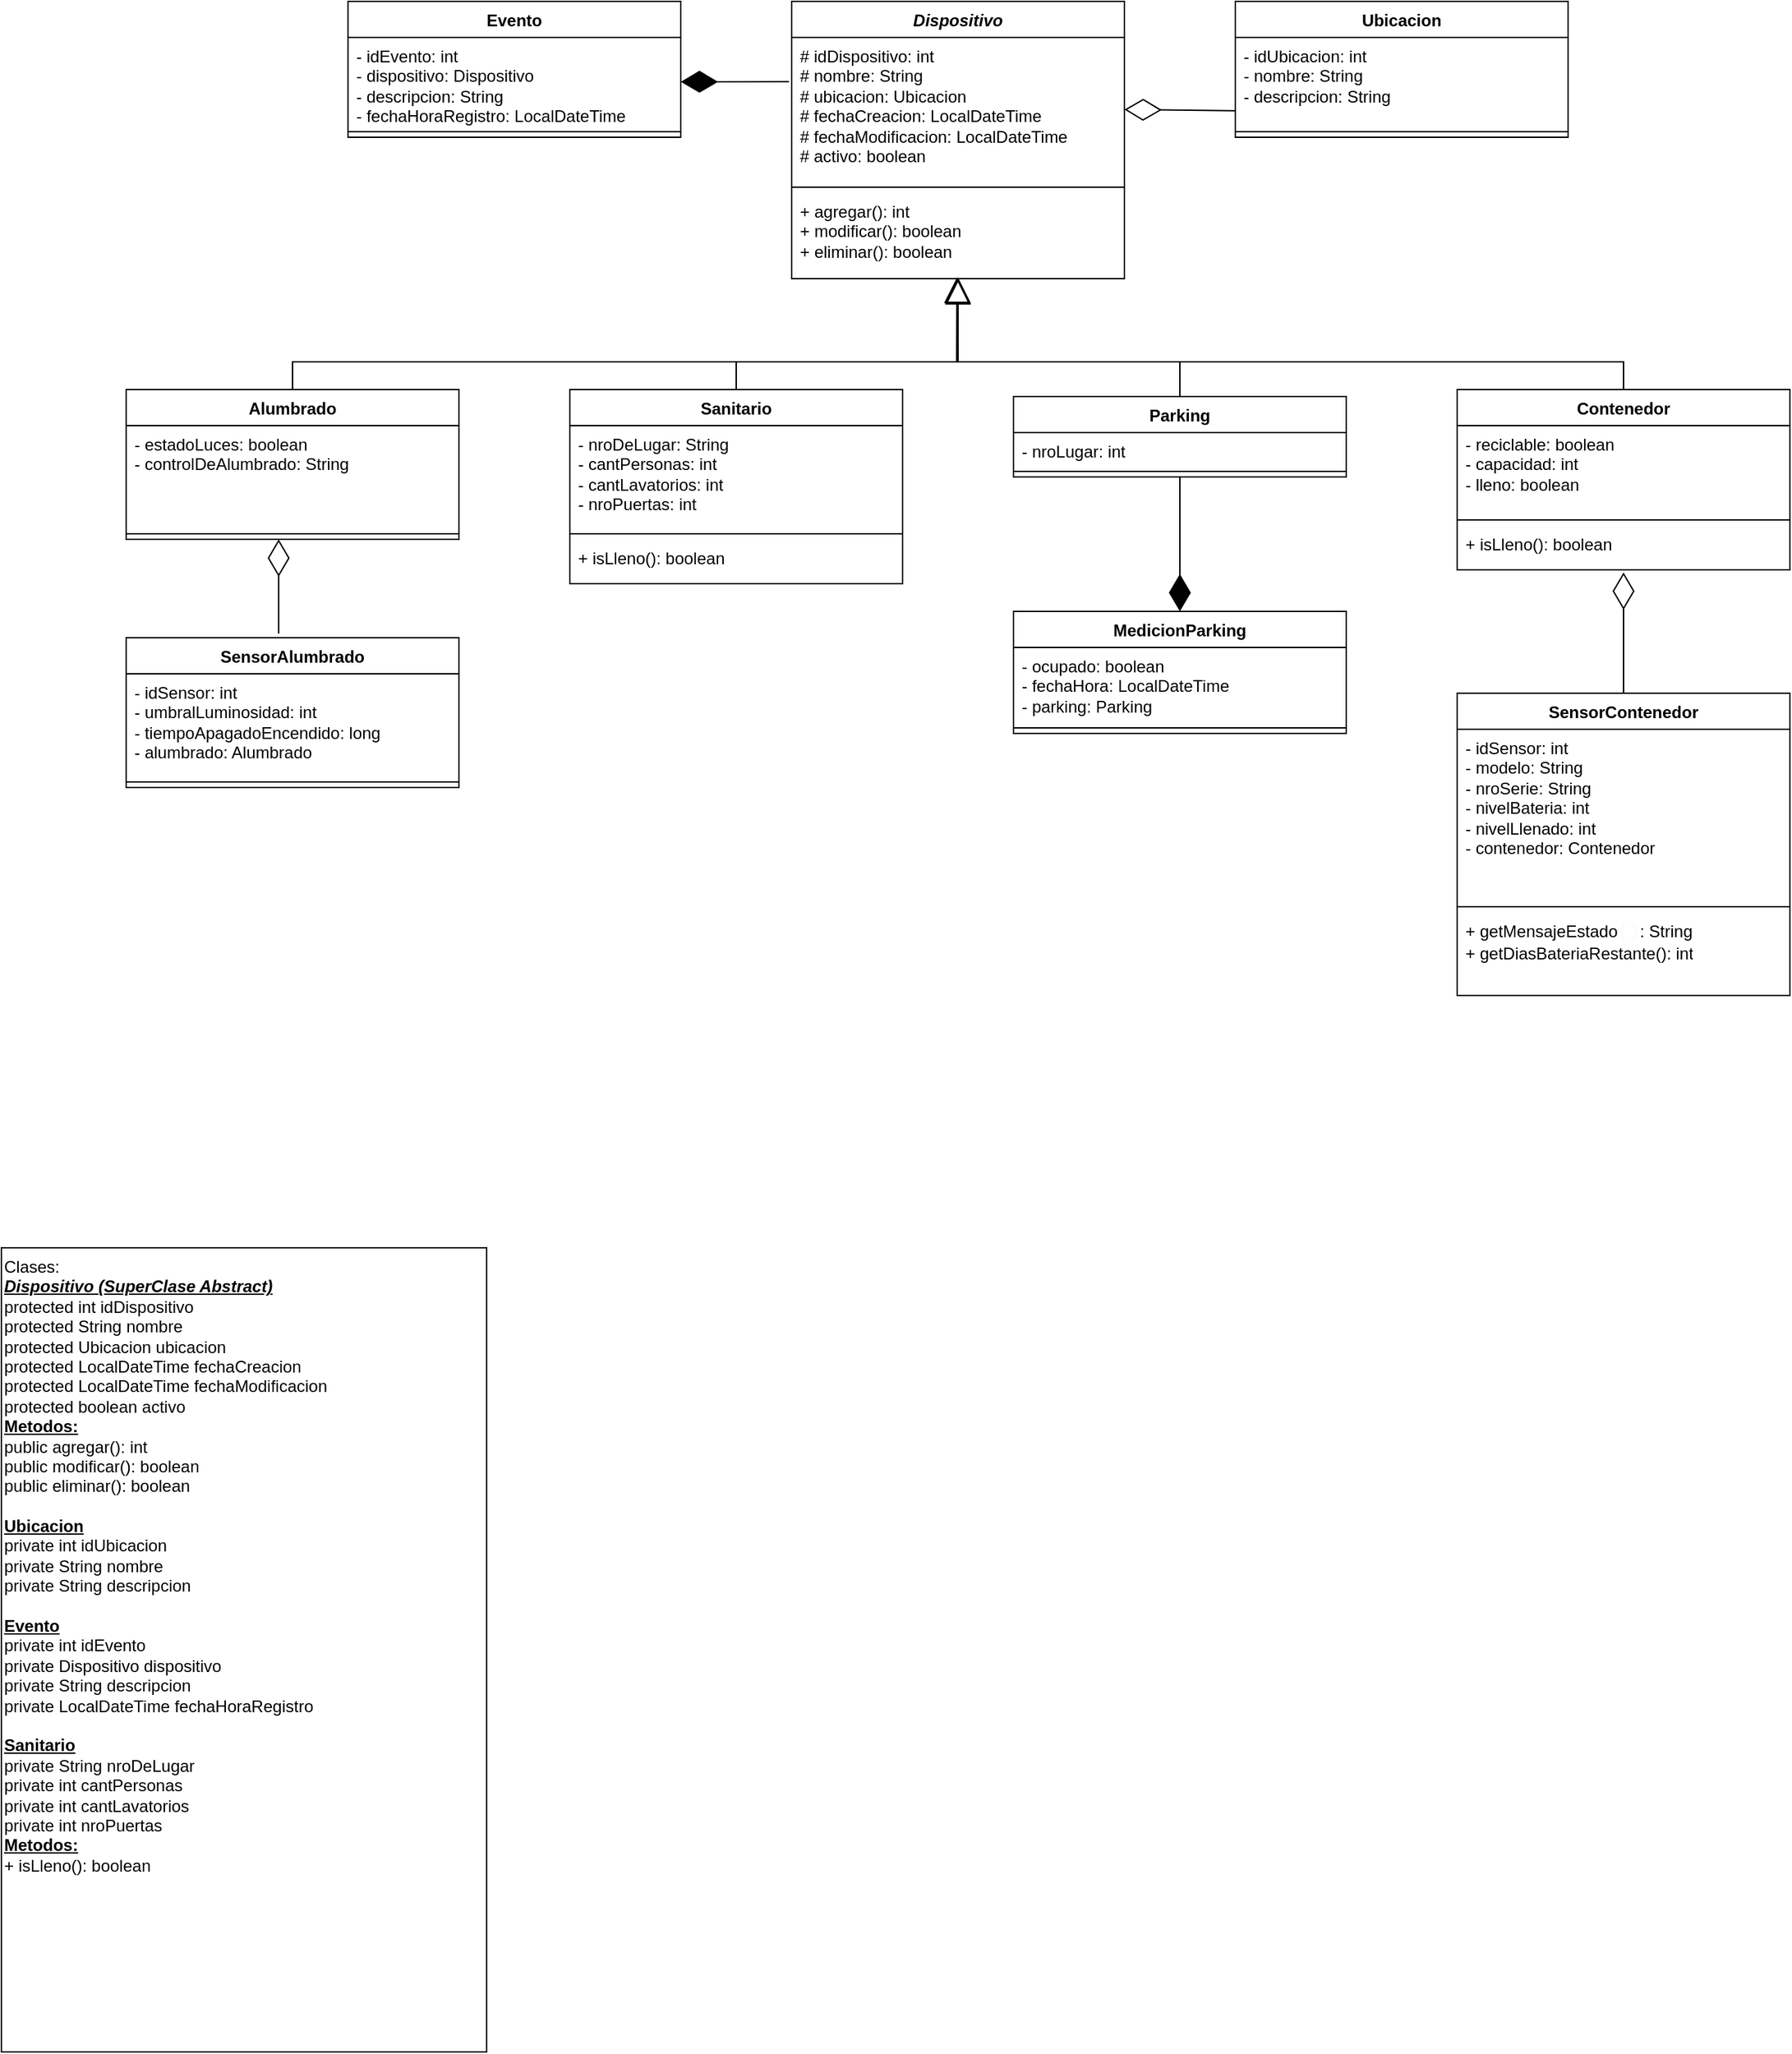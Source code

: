 <mxfile version="21.3.7" type="device">
  <diagram name="Page-1" id="c4acf3e9-155e-7222-9cf6-157b1a14988f">
    <mxGraphModel dx="1325" dy="1265" grid="1" gridSize="10" guides="1" tooltips="1" connect="1" arrows="1" fold="1" page="1" pageScale="1" pageWidth="1700" pageHeight="1100" background="none" math="0" shadow="0">
      <root>
        <mxCell id="0" />
        <mxCell id="1" parent="0" />
        <mxCell id="F8O841RziVCeOHIme4oO-1" value="Ubicacion" style="swimlane;fontStyle=1;align=center;verticalAlign=top;childLayout=stackLayout;horizontal=1;startSize=26;horizontalStack=0;resizeParent=1;resizeParentMax=0;resizeLast=0;collapsible=1;marginBottom=0;whiteSpace=wrap;html=1;" parent="1" vertex="1">
          <mxGeometry x="1050" y="251" width="240" height="98" as="geometry">
            <mxRectangle x="480" y="400" width="80" height="30" as="alternateBounds" />
          </mxGeometry>
        </mxCell>
        <mxCell id="F8O841RziVCeOHIme4oO-2" value="- idUbicacion: int&lt;br&gt;- nombre: String&lt;br&gt;- descripcion: String" style="text;strokeColor=none;fillColor=none;align=left;verticalAlign=top;spacingLeft=4;spacingRight=4;overflow=hidden;rotatable=0;points=[[0,0.5],[1,0.5]];portConstraint=eastwest;whiteSpace=wrap;html=1;" parent="F8O841RziVCeOHIme4oO-1" vertex="1">
          <mxGeometry y="26" width="240" height="64" as="geometry" />
        </mxCell>
        <mxCell id="F8O841RziVCeOHIme4oO-3" value="" style="line;strokeWidth=1;fillColor=none;align=left;verticalAlign=middle;spacingTop=-1;spacingLeft=3;spacingRight=3;rotatable=0;labelPosition=right;points=[];portConstraint=eastwest;strokeColor=inherit;" parent="F8O841RziVCeOHIme4oO-1" vertex="1">
          <mxGeometry y="90" width="240" height="8" as="geometry" />
        </mxCell>
        <mxCell id="F8O841RziVCeOHIme4oO-5" value="&lt;i&gt;Dispositivo&lt;/i&gt;" style="swimlane;fontStyle=1;align=center;verticalAlign=top;childLayout=stackLayout;horizontal=1;startSize=26;horizontalStack=0;resizeParent=1;resizeParentMax=0;resizeLast=0;collapsible=1;marginBottom=0;whiteSpace=wrap;html=1;" parent="1" vertex="1">
          <mxGeometry x="730" y="251" width="240" height="200" as="geometry">
            <mxRectangle x="480" y="400" width="80" height="30" as="alternateBounds" />
          </mxGeometry>
        </mxCell>
        <mxCell id="F8O841RziVCeOHIme4oO-6" value="# idDispositivo: int&lt;br&gt;# nombre: String&lt;br&gt;# ubicacion: Ubicacion&lt;br&gt;# fechaCreacion: LocalDateTime&lt;br&gt;# fechaModificacion: LocalDateTime&lt;br&gt;# activo: boolean" style="text;strokeColor=none;fillColor=none;align=left;verticalAlign=top;spacingLeft=4;spacingRight=4;overflow=hidden;rotatable=0;points=[[0,0.5],[1,0.5]];portConstraint=eastwest;whiteSpace=wrap;html=1;" parent="F8O841RziVCeOHIme4oO-5" vertex="1">
          <mxGeometry y="26" width="240" height="104" as="geometry" />
        </mxCell>
        <mxCell id="F8O841RziVCeOHIme4oO-7" value="" style="line;strokeWidth=1;fillColor=none;align=left;verticalAlign=middle;spacingTop=-1;spacingLeft=3;spacingRight=3;rotatable=0;labelPosition=right;points=[];portConstraint=eastwest;strokeColor=inherit;" parent="F8O841RziVCeOHIme4oO-5" vertex="1">
          <mxGeometry y="130" width="240" height="8" as="geometry" />
        </mxCell>
        <mxCell id="F8O841RziVCeOHIme4oO-8" value="+ agregar(): int&lt;br&gt;+ modificar(): boolean&lt;br&gt;+ eliminar(): boolean" style="text;strokeColor=none;fillColor=none;align=left;verticalAlign=top;spacingLeft=4;spacingRight=4;overflow=hidden;rotatable=0;points=[[0,0.5],[1,0.5]];portConstraint=eastwest;whiteSpace=wrap;html=1;" parent="F8O841RziVCeOHIme4oO-5" vertex="1">
          <mxGeometry y="138" width="240" height="62" as="geometry" />
        </mxCell>
        <mxCell id="Y4ut_rwbPkT-3MlVgnc4-1" value="Contenedor" style="swimlane;fontStyle=1;align=center;verticalAlign=top;childLayout=stackLayout;horizontal=1;startSize=26;horizontalStack=0;resizeParent=1;resizeParentMax=0;resizeLast=0;collapsible=1;marginBottom=0;whiteSpace=wrap;html=1;" parent="1" vertex="1">
          <mxGeometry x="1210" y="531" width="240" height="130" as="geometry">
            <mxRectangle x="480" y="400" width="80" height="30" as="alternateBounds" />
          </mxGeometry>
        </mxCell>
        <mxCell id="Y4ut_rwbPkT-3MlVgnc4-2" value="- reciclable: boolean&lt;br&gt;- capacidad: int&lt;br&gt;- lleno: boolean" style="text;strokeColor=none;fillColor=none;align=left;verticalAlign=top;spacingLeft=4;spacingRight=4;overflow=hidden;rotatable=0;points=[[0,0.5],[1,0.5]];portConstraint=eastwest;whiteSpace=wrap;html=1;" parent="Y4ut_rwbPkT-3MlVgnc4-1" vertex="1">
          <mxGeometry y="26" width="240" height="64" as="geometry" />
        </mxCell>
        <mxCell id="Y4ut_rwbPkT-3MlVgnc4-3" value="" style="line;strokeWidth=1;fillColor=none;align=left;verticalAlign=middle;spacingTop=-1;spacingLeft=3;spacingRight=3;rotatable=0;labelPosition=right;points=[];portConstraint=eastwest;strokeColor=inherit;" parent="Y4ut_rwbPkT-3MlVgnc4-1" vertex="1">
          <mxGeometry y="90" width="240" height="8" as="geometry" />
        </mxCell>
        <mxCell id="Y4ut_rwbPkT-3MlVgnc4-4" value="+ isLleno(): boolean" style="text;strokeColor=none;fillColor=none;align=left;verticalAlign=top;spacingLeft=4;spacingRight=4;overflow=hidden;rotatable=0;points=[[0,0.5],[1,0.5]];portConstraint=eastwest;whiteSpace=wrap;html=1;" parent="Y4ut_rwbPkT-3MlVgnc4-1" vertex="1">
          <mxGeometry y="98" width="240" height="32" as="geometry" />
        </mxCell>
        <mxCell id="Y4ut_rwbPkT-3MlVgnc4-6" value="" style="endArrow=block;endSize=16;endFill=0;html=1;rounded=0;exitX=0.5;exitY=0;exitDx=0;exitDy=0;entryX=0.5;entryY=1;entryDx=0;entryDy=0;entryPerimeter=0;" parent="1" source="Y4ut_rwbPkT-3MlVgnc4-1" target="F8O841RziVCeOHIme4oO-8" edge="1">
          <mxGeometry width="160" relative="1" as="geometry">
            <mxPoint x="1320" y="561" as="sourcePoint" />
            <mxPoint x="1040" y="431" as="targetPoint" />
            <Array as="points">
              <mxPoint x="1330" y="511" />
              <mxPoint x="1010" y="511" />
              <mxPoint x="850" y="511" />
            </Array>
          </mxGeometry>
        </mxCell>
        <mxCell id="Y4ut_rwbPkT-3MlVgnc4-9" value="" style="endArrow=diamondThin;endFill=0;endSize=24;html=1;rounded=0;entryX=1;entryY=0.5;entryDx=0;entryDy=0;exitX=0;exitY=0.826;exitDx=0;exitDy=0;exitPerimeter=0;" parent="1" source="F8O841RziVCeOHIme4oO-2" target="F8O841RziVCeOHIme4oO-6" edge="1">
          <mxGeometry width="160" relative="1" as="geometry">
            <mxPoint x="1020" y="381" as="sourcePoint" />
            <mxPoint x="1220" y="511" as="targetPoint" />
          </mxGeometry>
        </mxCell>
        <mxCell id="Y4ut_rwbPkT-3MlVgnc4-15" value="" style="endArrow=diamondThin;endFill=0;endSize=24;html=1;rounded=0;entryX=0.5;entryY=1.059;entryDx=0;entryDy=0;exitX=0.5;exitY=0;exitDx=0;exitDy=0;entryPerimeter=0;" parent="1" source="7oX_4aE9UCcUha9CCI6f-1" target="Y4ut_rwbPkT-3MlVgnc4-4" edge="1">
          <mxGeometry width="160" relative="1" as="geometry">
            <mxPoint x="1330" y="731" as="sourcePoint" />
            <mxPoint x="1440" y="619" as="targetPoint" />
          </mxGeometry>
        </mxCell>
        <mxCell id="CIZcdTz_rNA8p1j0GoCH-2" value="Evento" style="swimlane;fontStyle=1;align=center;verticalAlign=top;childLayout=stackLayout;horizontal=1;startSize=26;horizontalStack=0;resizeParent=1;resizeParentMax=0;resizeLast=0;collapsible=1;marginBottom=0;whiteSpace=wrap;html=1;" parent="1" vertex="1">
          <mxGeometry x="410" y="251" width="240" height="98" as="geometry">
            <mxRectangle x="480" y="400" width="80" height="30" as="alternateBounds" />
          </mxGeometry>
        </mxCell>
        <mxCell id="CIZcdTz_rNA8p1j0GoCH-3" value="- idEvento: int&lt;br&gt;- dispositivo: Dispositivo&lt;br&gt;- descripcion: String&lt;br&gt;- fechaHoraRegistro: LocalDateTime" style="text;strokeColor=none;fillColor=none;align=left;verticalAlign=top;spacingLeft=4;spacingRight=4;overflow=hidden;rotatable=0;points=[[0,0.5],[1,0.5]];portConstraint=eastwest;whiteSpace=wrap;html=1;" parent="CIZcdTz_rNA8p1j0GoCH-2" vertex="1">
          <mxGeometry y="26" width="240" height="64" as="geometry" />
        </mxCell>
        <mxCell id="CIZcdTz_rNA8p1j0GoCH-4" value="" style="line;strokeWidth=1;fillColor=none;align=left;verticalAlign=middle;spacingTop=-1;spacingLeft=3;spacingRight=3;rotatable=0;labelPosition=right;points=[];portConstraint=eastwest;strokeColor=inherit;" parent="CIZcdTz_rNA8p1j0GoCH-2" vertex="1">
          <mxGeometry y="90" width="240" height="8" as="geometry" />
        </mxCell>
        <mxCell id="CIZcdTz_rNA8p1j0GoCH-7" value="" style="endArrow=diamondThin;endFill=1;endSize=24;html=1;rounded=0;entryX=1;entryY=0.5;entryDx=0;entryDy=0;exitX=-0.008;exitY=0.306;exitDx=0;exitDy=0;exitPerimeter=0;" parent="1" source="F8O841RziVCeOHIme4oO-6" target="CIZcdTz_rNA8p1j0GoCH-3" edge="1">
          <mxGeometry width="160" relative="1" as="geometry">
            <mxPoint x="570" y="541" as="sourcePoint" />
            <mxPoint x="730" y="541" as="targetPoint" />
          </mxGeometry>
        </mxCell>
        <mxCell id="CIZcdTz_rNA8p1j0GoCH-8" value="Sanitario" style="swimlane;fontStyle=1;align=center;verticalAlign=top;childLayout=stackLayout;horizontal=1;startSize=26;horizontalStack=0;resizeParent=1;resizeParentMax=0;resizeLast=0;collapsible=1;marginBottom=0;whiteSpace=wrap;html=1;" parent="1" vertex="1">
          <mxGeometry x="570" y="531" width="240" height="140" as="geometry">
            <mxRectangle x="480" y="400" width="80" height="30" as="alternateBounds" />
          </mxGeometry>
        </mxCell>
        <mxCell id="CIZcdTz_rNA8p1j0GoCH-9" value="- nroDeLugar: String&lt;br&gt;- cantPersonas: int&lt;br&gt;- cantLavatorios: int&lt;br&gt;- nroPuertas: int" style="text;strokeColor=none;fillColor=none;align=left;verticalAlign=top;spacingLeft=4;spacingRight=4;overflow=hidden;rotatable=0;points=[[0,0.5],[1,0.5]];portConstraint=eastwest;whiteSpace=wrap;html=1;" parent="CIZcdTz_rNA8p1j0GoCH-8" vertex="1">
          <mxGeometry y="26" width="240" height="74" as="geometry" />
        </mxCell>
        <mxCell id="CIZcdTz_rNA8p1j0GoCH-10" value="" style="line;strokeWidth=1;fillColor=none;align=left;verticalAlign=middle;spacingTop=-1;spacingLeft=3;spacingRight=3;rotatable=0;labelPosition=right;points=[];portConstraint=eastwest;strokeColor=inherit;" parent="CIZcdTz_rNA8p1j0GoCH-8" vertex="1">
          <mxGeometry y="100" width="240" height="8" as="geometry" />
        </mxCell>
        <mxCell id="CIZcdTz_rNA8p1j0GoCH-11" value="+ isLleno(): boolean" style="text;strokeColor=none;fillColor=none;align=left;verticalAlign=top;spacingLeft=4;spacingRight=4;overflow=hidden;rotatable=0;points=[[0,0.5],[1,0.5]];portConstraint=eastwest;whiteSpace=wrap;html=1;" parent="CIZcdTz_rNA8p1j0GoCH-8" vertex="1">
          <mxGeometry y="108" width="240" height="32" as="geometry" />
        </mxCell>
        <mxCell id="CIZcdTz_rNA8p1j0GoCH-12" value="" style="endArrow=block;endSize=16;endFill=0;html=1;rounded=0;exitX=0.5;exitY=0;exitDx=0;exitDy=0;entryX=0.497;entryY=0.984;entryDx=0;entryDy=0;entryPerimeter=0;" parent="1" source="CIZcdTz_rNA8p1j0GoCH-8" target="F8O841RziVCeOHIme4oO-8" edge="1">
          <mxGeometry x="-0.0" width="160" relative="1" as="geometry">
            <mxPoint x="1340" y="541" as="sourcePoint" />
            <mxPoint x="1020" y="471" as="targetPoint" />
            <Array as="points">
              <mxPoint x="690" y="511" />
              <mxPoint x="849" y="511" />
            </Array>
            <mxPoint as="offset" />
          </mxGeometry>
        </mxCell>
        <mxCell id="CIZcdTz_rNA8p1j0GoCH-17" value="" style="endArrow=block;endSize=16;endFill=0;html=1;rounded=0;exitX=0.5;exitY=0;exitDx=0;exitDy=0;" parent="1" edge="1">
          <mxGeometry x="-0.549" width="160" relative="1" as="geometry">
            <mxPoint x="370" y="531" as="sourcePoint" />
            <mxPoint x="850" y="451" as="targetPoint" />
            <Array as="points">
              <mxPoint x="370" y="511" />
              <mxPoint x="850" y="511" />
            </Array>
            <mxPoint as="offset" />
          </mxGeometry>
        </mxCell>
        <mxCell id="CIZcdTz_rNA8p1j0GoCH-18" value="SensorAlumbrado" style="swimlane;fontStyle=1;align=center;verticalAlign=top;childLayout=stackLayout;horizontal=1;startSize=26;horizontalStack=0;resizeParent=1;resizeParentMax=0;resizeLast=0;collapsible=1;marginBottom=0;whiteSpace=wrap;html=1;" parent="1" vertex="1">
          <mxGeometry x="250" y="710" width="240" height="108" as="geometry">
            <mxRectangle x="480" y="400" width="80" height="30" as="alternateBounds" />
          </mxGeometry>
        </mxCell>
        <mxCell id="CIZcdTz_rNA8p1j0GoCH-19" value="- idSensor: int&lt;br&gt;- umbralLuminosidad: int&lt;br&gt;- tiempoApagadoEncendido: long&lt;br&gt;- alumbrado: Alumbrado" style="text;strokeColor=none;fillColor=none;align=left;verticalAlign=top;spacingLeft=4;spacingRight=4;overflow=hidden;rotatable=0;points=[[0,0.5],[1,0.5]];portConstraint=eastwest;whiteSpace=wrap;html=1;" parent="CIZcdTz_rNA8p1j0GoCH-18" vertex="1">
          <mxGeometry y="26" width="240" height="74" as="geometry" />
        </mxCell>
        <mxCell id="CIZcdTz_rNA8p1j0GoCH-20" value="" style="line;strokeWidth=1;fillColor=none;align=left;verticalAlign=middle;spacingTop=-1;spacingLeft=3;spacingRight=3;rotatable=0;labelPosition=right;points=[];portConstraint=eastwest;strokeColor=inherit;" parent="CIZcdTz_rNA8p1j0GoCH-18" vertex="1">
          <mxGeometry y="100" width="240" height="8" as="geometry" />
        </mxCell>
        <mxCell id="CIZcdTz_rNA8p1j0GoCH-21" value="Parking" style="swimlane;fontStyle=1;align=center;verticalAlign=top;childLayout=stackLayout;horizontal=1;startSize=26;horizontalStack=0;resizeParent=1;resizeParentMax=0;resizeLast=0;collapsible=1;marginBottom=0;whiteSpace=wrap;html=1;" parent="1" vertex="1">
          <mxGeometry x="890" y="536" width="240" height="58" as="geometry">
            <mxRectangle x="480" y="400" width="80" height="30" as="alternateBounds" />
          </mxGeometry>
        </mxCell>
        <mxCell id="CIZcdTz_rNA8p1j0GoCH-22" value="- nroLugar: int" style="text;strokeColor=none;fillColor=none;align=left;verticalAlign=top;spacingLeft=4;spacingRight=4;overflow=hidden;rotatable=0;points=[[0,0.5],[1,0.5]];portConstraint=eastwest;whiteSpace=wrap;html=1;" parent="CIZcdTz_rNA8p1j0GoCH-21" vertex="1">
          <mxGeometry y="26" width="240" height="24" as="geometry" />
        </mxCell>
        <mxCell id="CIZcdTz_rNA8p1j0GoCH-23" value="" style="line;strokeWidth=1;fillColor=none;align=left;verticalAlign=middle;spacingTop=-1;spacingLeft=3;spacingRight=3;rotatable=0;labelPosition=right;points=[];portConstraint=eastwest;strokeColor=inherit;" parent="CIZcdTz_rNA8p1j0GoCH-21" vertex="1">
          <mxGeometry y="50" width="240" height="8" as="geometry" />
        </mxCell>
        <mxCell id="CIZcdTz_rNA8p1j0GoCH-25" value="" style="endArrow=block;endSize=16;endFill=0;html=1;rounded=0;exitX=0.5;exitY=0;exitDx=0;exitDy=0;entryX=0.5;entryY=0.985;entryDx=0;entryDy=0;entryPerimeter=0;" parent="1" source="CIZcdTz_rNA8p1j0GoCH-21" target="F8O841RziVCeOHIme4oO-8" edge="1">
          <mxGeometry x="-0.418" width="160" relative="1" as="geometry">
            <mxPoint x="380" y="541" as="sourcePoint" />
            <mxPoint x="1020" y="461" as="targetPoint" />
            <Array as="points">
              <mxPoint x="1010" y="511" />
              <mxPoint x="850" y="511" />
            </Array>
            <mxPoint as="offset" />
          </mxGeometry>
        </mxCell>
        <mxCell id="CIZcdTz_rNA8p1j0GoCH-26" value="MedicionParking" style="swimlane;fontStyle=1;align=center;verticalAlign=top;childLayout=stackLayout;horizontal=1;startSize=26;horizontalStack=0;resizeParent=1;resizeParentMax=0;resizeLast=0;collapsible=1;marginBottom=0;whiteSpace=wrap;html=1;" parent="1" vertex="1">
          <mxGeometry x="890" y="691" width="240" height="88" as="geometry">
            <mxRectangle x="480" y="400" width="80" height="30" as="alternateBounds" />
          </mxGeometry>
        </mxCell>
        <mxCell id="CIZcdTz_rNA8p1j0GoCH-27" value="- ocupado: boolean&lt;br&gt;- fechaHora: LocalDateTime&lt;br&gt;- parking: Parking" style="text;strokeColor=none;fillColor=none;align=left;verticalAlign=top;spacingLeft=4;spacingRight=4;overflow=hidden;rotatable=0;points=[[0,0.5],[1,0.5]];portConstraint=eastwest;whiteSpace=wrap;html=1;" parent="CIZcdTz_rNA8p1j0GoCH-26" vertex="1">
          <mxGeometry y="26" width="240" height="54" as="geometry" />
        </mxCell>
        <mxCell id="CIZcdTz_rNA8p1j0GoCH-28" value="" style="line;strokeWidth=1;fillColor=none;align=left;verticalAlign=middle;spacingTop=-1;spacingLeft=3;spacingRight=3;rotatable=0;labelPosition=right;points=[];portConstraint=eastwest;strokeColor=inherit;" parent="CIZcdTz_rNA8p1j0GoCH-26" vertex="1">
          <mxGeometry y="80" width="240" height="8" as="geometry" />
        </mxCell>
        <mxCell id="CIZcdTz_rNA8p1j0GoCH-29" value="" style="endArrow=diamondThin;endFill=1;endSize=24;html=1;rounded=0;entryX=0.5;entryY=0;entryDx=0;entryDy=0;exitX=0.5;exitY=1;exitDx=0;exitDy=0;" parent="1" source="CIZcdTz_rNA8p1j0GoCH-21" target="CIZcdTz_rNA8p1j0GoCH-26" edge="1">
          <mxGeometry width="160" relative="1" as="geometry">
            <mxPoint x="1148" y="670.29" as="sourcePoint" />
            <mxPoint x="1070" y="670.29" as="targetPoint" />
          </mxGeometry>
        </mxCell>
        <mxCell id="CIZcdTz_rNA8p1j0GoCH-31" value="Clases:&lt;br&gt;&lt;i style=&quot;font-weight: 700;&quot;&gt;&lt;u&gt;Dispositivo (SuperClase Abstract)&lt;/u&gt;&lt;br&gt;&lt;/i&gt;protected int&amp;nbsp;idDispositivo&lt;br style=&quot;&quot;&gt;protected String&amp;nbsp;&lt;span style=&quot;&quot;&gt;nombre&lt;/span&gt;&lt;br style=&quot;&quot;&gt;protected Ubicacion&amp;nbsp;&lt;span style=&quot;&quot;&gt;ubicacion&lt;/span&gt;&lt;br style=&quot;&quot;&gt;protected LocalDateTime&amp;nbsp;&lt;span style=&quot;&quot;&gt;fechaCreacion&lt;/span&gt;&lt;br style=&quot;&quot;&gt;protected LocalDateTime&amp;nbsp;fechaModificacion&lt;br style=&quot;&quot;&gt;protected boolean&amp;nbsp;&lt;span style=&quot;&quot;&gt;activo&lt;br&gt;&lt;/span&gt;&lt;span style=&quot;font-weight: 700;&quot;&gt;&lt;u&gt;Metodos:&lt;/u&gt;&lt;br&gt;&lt;/span&gt;public agregar(): int&lt;br&gt;public&amp;nbsp;modificar(): boolean&lt;br&gt;public&amp;nbsp;eliminar(): boolean&lt;br&gt;&lt;i style=&quot;font-weight: 700;&quot;&gt;&lt;br&gt;&lt;/i&gt;&lt;b&gt;&lt;u&gt;Ubicacion&lt;/u&gt;&lt;/b&gt;&lt;br&gt;&lt;div style=&quot;&quot;&gt;private int idUbicacion&lt;/div&gt;&lt;div style=&quot;&quot;&gt;private String nombre&lt;/div&gt;&lt;div style=&quot;&quot;&gt;private String descripcion&lt;/div&gt;&lt;div style=&quot;&quot;&gt;&lt;/div&gt;&lt;br&gt;&lt;span style=&quot;font-weight: 700; text-align: center;&quot;&gt;&lt;u&gt;Evento&lt;br&gt;&lt;/u&gt;&lt;/span&gt;private int idEvento&lt;br&gt;private Dispositivo dispositivo&lt;br&gt;private String&amp;nbsp;descripcion&lt;br&gt;private LocalDateTime fechaHoraRegistro&lt;br&gt;&lt;br&gt;&lt;span style=&quot;font-weight: 700; text-align: center;&quot;&gt;&lt;u&gt;Sanitario&lt;br&gt;&lt;/u&gt;&lt;/span&gt;private String nroDeLugar&lt;br&gt;private&amp;nbsp;int cantPersonas&lt;br&gt;private&amp;nbsp;int&amp;nbsp;cantLavatorios&lt;br&gt;private&amp;nbsp;int nroPuertas&lt;br&gt;&lt;b&gt;&lt;u&gt;Metodos:&lt;/u&gt;&lt;/b&gt;&lt;br&gt;+ isLleno(): boolean&lt;span style=&quot;background-color: initial;&quot;&gt;&lt;br&gt;&lt;/span&gt;" style="html=1;whiteSpace=wrap;align=left;verticalAlign=top;" parent="1" vertex="1">
          <mxGeometry x="160" y="1150" width="350" height="580" as="geometry" />
        </mxCell>
        <mxCell id="XlzE2lzIOYXzJtR8VWbO-7" value="Alumbrado" style="swimlane;fontStyle=1;align=center;verticalAlign=top;childLayout=stackLayout;horizontal=1;startSize=26;horizontalStack=0;resizeParent=1;resizeParentMax=0;resizeLast=0;collapsible=1;marginBottom=0;whiteSpace=wrap;html=1;" parent="1" vertex="1">
          <mxGeometry x="250" y="531" width="240" height="108" as="geometry">
            <mxRectangle x="480" y="400" width="80" height="30" as="alternateBounds" />
          </mxGeometry>
        </mxCell>
        <mxCell id="XlzE2lzIOYXzJtR8VWbO-8" value="&lt;div&gt;&lt;span style=&quot;background-color: initial;&quot;&gt;- estadoLuces: boolean&lt;/span&gt;&lt;br&gt;&lt;/div&gt;&lt;div&gt;- controlDeAlumbrado: String&lt;/div&gt;&lt;div&gt;&lt;br&gt;&lt;/div&gt;" style="text;strokeColor=none;fillColor=none;align=left;verticalAlign=top;spacingLeft=4;spacingRight=4;overflow=hidden;rotatable=0;points=[[0,0.5],[1,0.5]];portConstraint=eastwest;whiteSpace=wrap;html=1;" parent="XlzE2lzIOYXzJtR8VWbO-7" vertex="1">
          <mxGeometry y="26" width="240" height="74" as="geometry" />
        </mxCell>
        <mxCell id="XlzE2lzIOYXzJtR8VWbO-9" value="" style="line;strokeWidth=1;fillColor=none;align=left;verticalAlign=middle;spacingTop=-1;spacingLeft=3;spacingRight=3;rotatable=0;labelPosition=right;points=[];portConstraint=eastwest;strokeColor=inherit;" parent="XlzE2lzIOYXzJtR8VWbO-7" vertex="1">
          <mxGeometry y="100" width="240" height="8" as="geometry" />
        </mxCell>
        <mxCell id="-3wTMxMVEsUVKPZOaOOM-1" value="" style="endArrow=diamondThin;endFill=0;endSize=24;html=1;rounded=0;entryX=0.5;entryY=1.059;entryDx=0;entryDy=0;exitX=0.5;exitY=0;exitDx=0;exitDy=0;entryPerimeter=0;" parent="1" edge="1">
          <mxGeometry width="160" relative="1" as="geometry">
            <mxPoint x="360" y="707" as="sourcePoint" />
            <mxPoint x="360" y="639" as="targetPoint" />
          </mxGeometry>
        </mxCell>
        <mxCell id="7oX_4aE9UCcUha9CCI6f-1" value="SensorContenedor" style="swimlane;fontStyle=1;align=center;verticalAlign=top;childLayout=stackLayout;horizontal=1;startSize=26;horizontalStack=0;resizeParent=1;resizeParentMax=0;resizeLast=0;collapsible=1;marginBottom=0;whiteSpace=wrap;html=1;" vertex="1" parent="1">
          <mxGeometry x="1210" y="750" width="240" height="218" as="geometry">
            <mxRectangle x="480" y="400" width="80" height="30" as="alternateBounds" />
          </mxGeometry>
        </mxCell>
        <mxCell id="7oX_4aE9UCcUha9CCI6f-2" value="- idSensor: int&lt;br&gt;- modelo: String&lt;br&gt;- nroSerie: String&lt;br&gt;- nivelBateria: int&lt;br&gt;- nivelLlenado: int&lt;br&gt;- contenedor: Contenedor" style="text;strokeColor=none;fillColor=none;align=left;verticalAlign=top;spacingLeft=4;spacingRight=4;overflow=hidden;rotatable=0;points=[[0,0.5],[1,0.5]];portConstraint=eastwest;whiteSpace=wrap;html=1;" vertex="1" parent="7oX_4aE9UCcUha9CCI6f-1">
          <mxGeometry y="26" width="240" height="124" as="geometry" />
        </mxCell>
        <mxCell id="7oX_4aE9UCcUha9CCI6f-3" value="" style="line;strokeWidth=1;fillColor=none;align=left;verticalAlign=middle;spacingTop=-1;spacingLeft=3;spacingRight=3;rotatable=0;labelPosition=right;points=[];portConstraint=eastwest;strokeColor=inherit;" vertex="1" parent="7oX_4aE9UCcUha9CCI6f-1">
          <mxGeometry y="150" width="240" height="8" as="geometry" />
        </mxCell>
        <mxCell id="7oX_4aE9UCcUha9CCI6f-4" value="+ getMensajeEstado&lt;span style=&quot;font-family: &amp;quot;Courier New&amp;quot;; font-size: 10pt; color: rgb(249, 250, 244);&quot;&gt;()&lt;/span&gt;: String&lt;br&gt;+ getDiasBateriaRestante(): int&lt;span style=&quot;background-color: initial;&quot;&gt;&lt;br&gt;&lt;/span&gt;&lt;div style=&quot;background-color:#2f2f2f;padding:0px 0px 0px 2px;&quot;&gt;&lt;div style=&quot;color: rgb(170, 170, 170); font-family: &amp;quot;Courier New&amp;quot;; font-size: 10pt;&quot;&gt;&lt;p style=&quot;background-color:#373737;margin:0;&quot;&gt;&lt;span style=&quot;color:#d9e8f7;&quot;&gt;&lt;/span&gt;&lt;/p&gt;&lt;/div&gt;&lt;/div&gt;" style="text;strokeColor=none;fillColor=none;align=left;verticalAlign=top;spacingLeft=4;spacingRight=4;overflow=hidden;rotatable=0;points=[[0,0.5],[1,0.5]];portConstraint=eastwest;whiteSpace=wrap;html=1;" vertex="1" parent="7oX_4aE9UCcUha9CCI6f-1">
          <mxGeometry y="158" width="240" height="60" as="geometry" />
        </mxCell>
      </root>
    </mxGraphModel>
  </diagram>
</mxfile>
